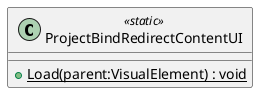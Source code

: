 @startuml
class ProjectBindRedirectContentUI <<static>> {
    + {static} Load(parent:VisualElement) : void
}
@enduml
